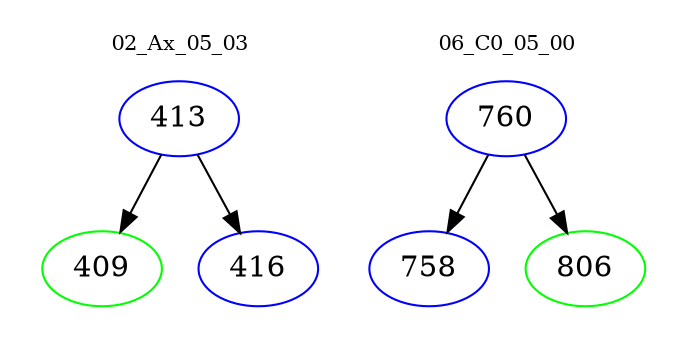 digraph{
subgraph cluster_0 {
color = white
label = "02_Ax_05_03";
fontsize=10;
T0_413 [label="413", color="blue"]
T0_413 -> T0_409 [color="black"]
T0_409 [label="409", color="green"]
T0_413 -> T0_416 [color="black"]
T0_416 [label="416", color="blue"]
}
subgraph cluster_1 {
color = white
label = "06_C0_05_00";
fontsize=10;
T1_760 [label="760", color="blue"]
T1_760 -> T1_758 [color="black"]
T1_758 [label="758", color="blue"]
T1_760 -> T1_806 [color="black"]
T1_806 [label="806", color="green"]
}
}
